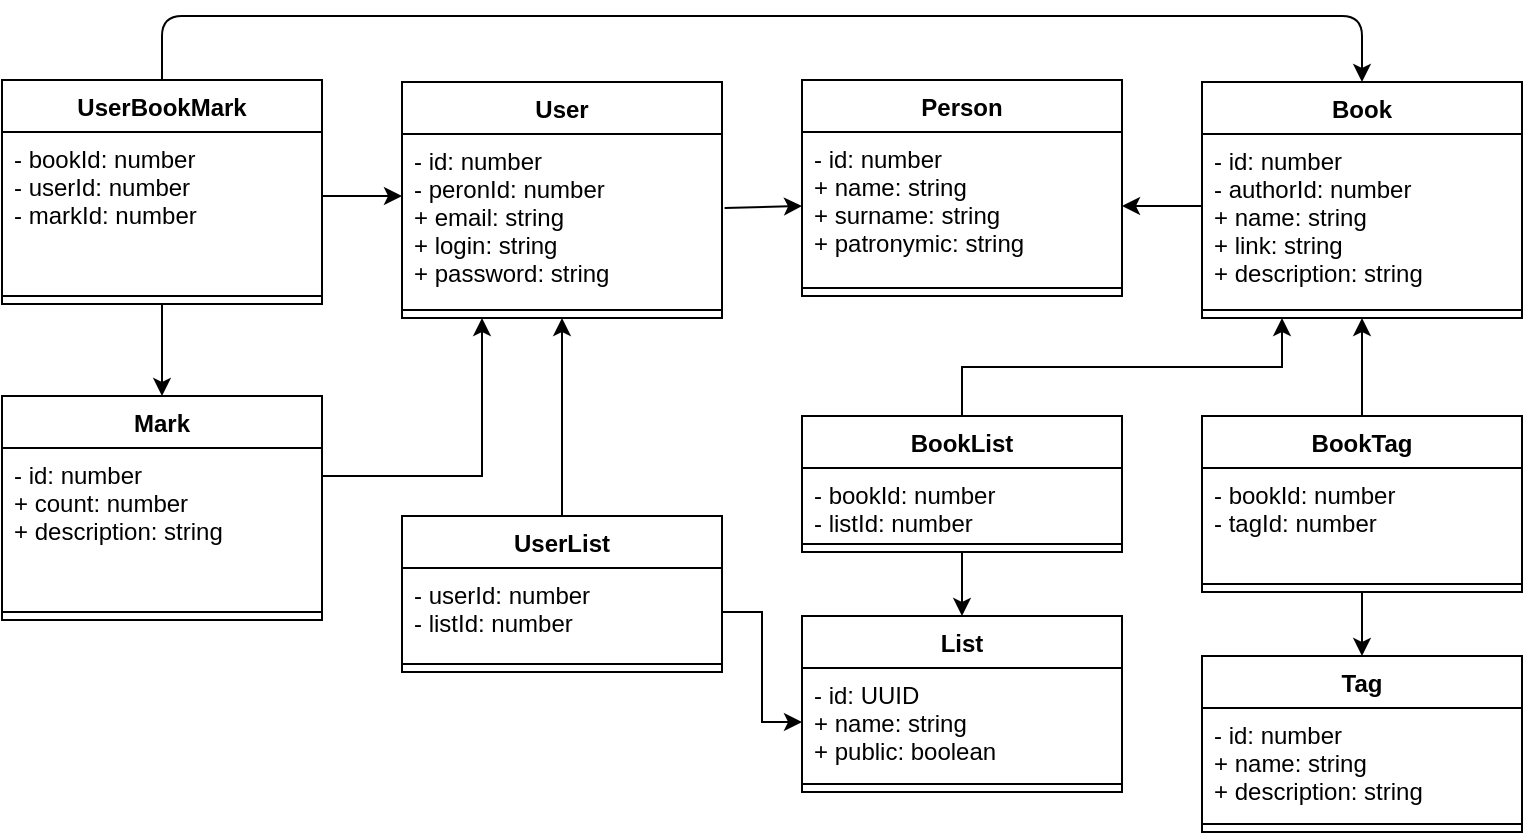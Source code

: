 <mxfile version="14.4.3" type="device"><diagram id="aSdYf6prPh5pmuAx1HA3" name="classes"><mxGraphModel dx="269" dy="591" grid="1" gridSize="10" guides="1" tooltips="1" connect="1" arrows="1" fold="1" page="1" pageScale="1" pageWidth="827" pageHeight="1169" math="0" shadow="0"><root><mxCell id="0"/><mxCell id="1" parent="0"/><mxCell id="lPi06wtWU1ARIutCt8VS-1" value="User" style="swimlane;fontStyle=1;align=center;verticalAlign=top;childLayout=stackLayout;horizontal=1;startSize=26;horizontalStack=0;resizeParent=1;resizeParentMax=0;resizeLast=0;collapsible=1;marginBottom=0;" parent="1" vertex="1"><mxGeometry x="240" y="43" width="160" height="118" as="geometry"/></mxCell><mxCell id="lPi06wtWU1ARIutCt8VS-2" value="- id: number&#10;- peronId: number&#10;+ email: string&#10;+ login: string&#10;+ password: string" style="text;strokeColor=none;fillColor=none;align=left;verticalAlign=top;spacingLeft=4;spacingRight=4;overflow=hidden;rotatable=0;points=[[0,0.5],[1,0.5]];portConstraint=eastwest;" parent="lPi06wtWU1ARIutCt8VS-1" vertex="1"><mxGeometry y="26" width="160" height="84" as="geometry"/></mxCell><mxCell id="lPi06wtWU1ARIutCt8VS-3" value="" style="line;strokeWidth=1;fillColor=none;align=left;verticalAlign=middle;spacingTop=-1;spacingLeft=3;spacingRight=3;rotatable=0;labelPosition=right;points=[];portConstraint=eastwest;" parent="lPi06wtWU1ARIutCt8VS-1" vertex="1"><mxGeometry y="110" width="160" height="8" as="geometry"/></mxCell><mxCell id="lPi06wtWU1ARIutCt8VS-5" value="Book" style="swimlane;fontStyle=1;align=center;verticalAlign=top;childLayout=stackLayout;horizontal=1;startSize=26;horizontalStack=0;resizeParent=1;resizeParentMax=0;resizeLast=0;collapsible=1;marginBottom=0;" parent="1" vertex="1"><mxGeometry x="640" y="43" width="160" height="118" as="geometry"/></mxCell><mxCell id="lPi06wtWU1ARIutCt8VS-6" value="- id: number&#10;- authorId: number&#10;+ name: string&#10;+ link: string&#10;+ description: string" style="text;strokeColor=none;fillColor=none;align=left;verticalAlign=top;spacingLeft=4;spacingRight=4;overflow=hidden;rotatable=0;points=[[0,0.5],[1,0.5]];portConstraint=eastwest;" parent="lPi06wtWU1ARIutCt8VS-5" vertex="1"><mxGeometry y="26" width="160" height="84" as="geometry"/></mxCell><mxCell id="lPi06wtWU1ARIutCt8VS-7" value="" style="line;strokeWidth=1;fillColor=none;align=left;verticalAlign=middle;spacingTop=-1;spacingLeft=3;spacingRight=3;rotatable=0;labelPosition=right;points=[];portConstraint=eastwest;" parent="lPi06wtWU1ARIutCt8VS-5" vertex="1"><mxGeometry y="110" width="160" height="8" as="geometry"/></mxCell><mxCell id="lPi06wtWU1ARIutCt8VS-9" value="Mark" style="swimlane;fontStyle=1;align=center;verticalAlign=top;childLayout=stackLayout;horizontal=1;startSize=26;horizontalStack=0;resizeParent=1;resizeParentMax=0;resizeLast=0;collapsible=1;marginBottom=0;" parent="1" vertex="1"><mxGeometry x="40" y="200" width="160" height="112" as="geometry"/></mxCell><mxCell id="lPi06wtWU1ARIutCt8VS-10" value="- id: number&#10;+ count: number&#10;+ description: string" style="text;strokeColor=none;fillColor=none;align=left;verticalAlign=top;spacingLeft=4;spacingRight=4;overflow=hidden;rotatable=0;points=[[0,0.5],[1,0.5]];portConstraint=eastwest;" parent="lPi06wtWU1ARIutCt8VS-9" vertex="1"><mxGeometry y="26" width="160" height="78" as="geometry"/></mxCell><mxCell id="lPi06wtWU1ARIutCt8VS-11" value="" style="line;strokeWidth=1;fillColor=none;align=left;verticalAlign=middle;spacingTop=-1;spacingLeft=3;spacingRight=3;rotatable=0;labelPosition=right;points=[];portConstraint=eastwest;" parent="lPi06wtWU1ARIutCt8VS-9" vertex="1"><mxGeometry y="104" width="160" height="8" as="geometry"/></mxCell><mxCell id="lPi06wtWU1ARIutCt8VS-13" value="List" style="swimlane;fontStyle=1;align=center;verticalAlign=top;childLayout=stackLayout;horizontal=1;startSize=26;horizontalStack=0;resizeParent=1;resizeParentMax=0;resizeLast=0;collapsible=1;marginBottom=0;" parent="1" vertex="1"><mxGeometry x="440" y="310" width="160" height="88" as="geometry"/></mxCell><mxCell id="lPi06wtWU1ARIutCt8VS-14" value="- id: UUID&#10;+ name: string&#10;+ public: boolean" style="text;strokeColor=none;fillColor=none;align=left;verticalAlign=top;spacingLeft=4;spacingRight=4;overflow=hidden;rotatable=0;points=[[0,0.5],[1,0.5]];portConstraint=eastwest;" parent="lPi06wtWU1ARIutCt8VS-13" vertex="1"><mxGeometry y="26" width="160" height="54" as="geometry"/></mxCell><mxCell id="lPi06wtWU1ARIutCt8VS-15" value="" style="line;strokeWidth=1;fillColor=none;align=left;verticalAlign=middle;spacingTop=-1;spacingLeft=3;spacingRight=3;rotatable=0;labelPosition=right;points=[];portConstraint=eastwest;" parent="lPi06wtWU1ARIutCt8VS-13" vertex="1"><mxGeometry y="80" width="160" height="8" as="geometry"/></mxCell><mxCell id="lPi06wtWU1ARIutCt8VS-41" style="edgeStyle=orthogonalEdgeStyle;rounded=0;orthogonalLoop=1;jettySize=auto;html=1;exitX=0.5;exitY=0;exitDx=0;exitDy=0;entryX=0.5;entryY=1;entryDx=0;entryDy=0;" parent="1" source="lPi06wtWU1ARIutCt8VS-21" target="lPi06wtWU1ARIutCt8VS-1" edge="1"><mxGeometry relative="1" as="geometry"/></mxCell><mxCell id="lPi06wtWU1ARIutCt8VS-21" value="UserList" style="swimlane;fontStyle=1;align=center;verticalAlign=top;childLayout=stackLayout;horizontal=1;startSize=26;horizontalStack=0;resizeParent=1;resizeParentMax=0;resizeLast=0;collapsible=1;marginBottom=0;" parent="1" vertex="1"><mxGeometry x="240" y="260" width="160" height="78" as="geometry"/></mxCell><mxCell id="lPi06wtWU1ARIutCt8VS-22" value="- userId: number&#10;- listId: number" style="text;strokeColor=none;fillColor=none;align=left;verticalAlign=top;spacingLeft=4;spacingRight=4;overflow=hidden;rotatable=0;points=[[0,0.5],[1,0.5]];portConstraint=eastwest;" parent="lPi06wtWU1ARIutCt8VS-21" vertex="1"><mxGeometry y="26" width="160" height="44" as="geometry"/></mxCell><mxCell id="lPi06wtWU1ARIutCt8VS-23" value="" style="line;strokeWidth=1;fillColor=none;align=left;verticalAlign=middle;spacingTop=-1;spacingLeft=3;spacingRight=3;rotatable=0;labelPosition=right;points=[];portConstraint=eastwest;" parent="lPi06wtWU1ARIutCt8VS-21" vertex="1"><mxGeometry y="70" width="160" height="8" as="geometry"/></mxCell><mxCell id="lPi06wtWU1ARIutCt8VS-45" style="edgeStyle=orthogonalEdgeStyle;rounded=0;orthogonalLoop=1;jettySize=auto;html=1;entryX=0.5;entryY=0;entryDx=0;entryDy=0;exitX=0.5;exitY=1;exitDx=0;exitDy=0;" parent="1" source="lPi06wtWU1ARIutCt8VS-25" target="lPi06wtWU1ARIutCt8VS-13" edge="1"><mxGeometry relative="1" as="geometry"/></mxCell><mxCell id="lPi06wtWU1ARIutCt8VS-46" style="edgeStyle=orthogonalEdgeStyle;rounded=0;orthogonalLoop=1;jettySize=auto;html=1;exitX=0.5;exitY=0;exitDx=0;exitDy=0;entryX=0.25;entryY=1;entryDx=0;entryDy=0;" parent="1" source="lPi06wtWU1ARIutCt8VS-25" target="lPi06wtWU1ARIutCt8VS-5" edge="1"><mxGeometry relative="1" as="geometry"/></mxCell><mxCell id="lPi06wtWU1ARIutCt8VS-25" value="BookList" style="swimlane;fontStyle=1;align=center;verticalAlign=top;childLayout=stackLayout;horizontal=1;startSize=26;horizontalStack=0;resizeParent=1;resizeParentMax=0;resizeLast=0;collapsible=1;marginBottom=0;" parent="1" vertex="1"><mxGeometry x="440" y="210" width="160" height="68" as="geometry"/></mxCell><mxCell id="lPi06wtWU1ARIutCt8VS-26" value="- bookId: number&#10;- listId: number" style="text;strokeColor=none;fillColor=none;align=left;verticalAlign=top;spacingLeft=4;spacingRight=4;overflow=hidden;rotatable=0;points=[[0,0.5],[1,0.5]];portConstraint=eastwest;" parent="lPi06wtWU1ARIutCt8VS-25" vertex="1"><mxGeometry y="26" width="160" height="34" as="geometry"/></mxCell><mxCell id="lPi06wtWU1ARIutCt8VS-27" value="" style="line;strokeWidth=1;fillColor=none;align=left;verticalAlign=middle;spacingTop=-1;spacingLeft=3;spacingRight=3;rotatable=0;labelPosition=right;points=[];portConstraint=eastwest;" parent="lPi06wtWU1ARIutCt8VS-25" vertex="1"><mxGeometry y="60" width="160" height="8" as="geometry"/></mxCell><mxCell id="lPi06wtWU1ARIutCt8VS-40" style="edgeStyle=orthogonalEdgeStyle;rounded=0;orthogonalLoop=1;jettySize=auto;html=1;entryX=0.25;entryY=1;entryDx=0;entryDy=0;" parent="1" source="lPi06wtWU1ARIutCt8VS-10" target="lPi06wtWU1ARIutCt8VS-1" edge="1"><mxGeometry relative="1" as="geometry"><mxPoint x="200" y="234" as="sourcePoint"/><Array as="points"><mxPoint x="280" y="240"/></Array></mxGeometry></mxCell><mxCell id="lPi06wtWU1ARIutCt8VS-44" style="edgeStyle=orthogonalEdgeStyle;rounded=0;orthogonalLoop=1;jettySize=auto;html=1;exitX=1;exitY=0.5;exitDx=0;exitDy=0;entryX=0;entryY=0.5;entryDx=0;entryDy=0;" parent="1" source="lPi06wtWU1ARIutCt8VS-22" target="lPi06wtWU1ARIutCt8VS-14" edge="1"><mxGeometry relative="1" as="geometry"/></mxCell><mxCell id="D7wnXjcaNDBVrLnJhc5z-1" value="Person" style="swimlane;fontStyle=1;align=center;verticalAlign=top;childLayout=stackLayout;horizontal=1;startSize=26;horizontalStack=0;resizeParent=1;resizeParentMax=0;resizeLast=0;collapsible=1;marginBottom=0;" parent="1" vertex="1"><mxGeometry x="440" y="42" width="160" height="108" as="geometry"/></mxCell><mxCell id="D7wnXjcaNDBVrLnJhc5z-2" value="- id: number&#10;+ name: string&#10;+ surname: string&#10;+ patronymic: string&#10;" style="text;strokeColor=none;fillColor=none;align=left;verticalAlign=top;spacingLeft=4;spacingRight=4;overflow=hidden;rotatable=0;points=[[0,0.5],[1,0.5]];portConstraint=eastwest;" parent="D7wnXjcaNDBVrLnJhc5z-1" vertex="1"><mxGeometry y="26" width="160" height="74" as="geometry"/></mxCell><mxCell id="D7wnXjcaNDBVrLnJhc5z-3" value="" style="line;strokeWidth=1;fillColor=none;align=left;verticalAlign=middle;spacingTop=-1;spacingLeft=3;spacingRight=3;rotatable=0;labelPosition=right;points=[];portConstraint=eastwest;" parent="D7wnXjcaNDBVrLnJhc5z-1" vertex="1"><mxGeometry y="100" width="160" height="8" as="geometry"/></mxCell><mxCell id="D7wnXjcaNDBVrLnJhc5z-4" value="" style="endArrow=classic;html=1;exitX=1.008;exitY=0.44;exitDx=0;exitDy=0;exitPerimeter=0;entryX=0;entryY=0.5;entryDx=0;entryDy=0;" parent="1" source="lPi06wtWU1ARIutCt8VS-2" target="D7wnXjcaNDBVrLnJhc5z-2" edge="1"><mxGeometry width="50" height="50" relative="1" as="geometry"><mxPoint x="440" y="104" as="sourcePoint"/><mxPoint x="420" y="90" as="targetPoint"/></mxGeometry></mxCell><mxCell id="D7wnXjcaNDBVrLnJhc5z-5" value="Tag" style="swimlane;fontStyle=1;align=center;verticalAlign=top;childLayout=stackLayout;horizontal=1;startSize=26;horizontalStack=0;resizeParent=1;resizeParentMax=0;resizeLast=0;collapsible=1;marginBottom=0;" parent="1" vertex="1"><mxGeometry x="640" y="330" width="160" height="88" as="geometry"/></mxCell><mxCell id="D7wnXjcaNDBVrLnJhc5z-6" value="- id: number&#10;+ name: string&#10;+ description: string" style="text;strokeColor=none;fillColor=none;align=left;verticalAlign=top;spacingLeft=4;spacingRight=4;overflow=hidden;rotatable=0;points=[[0,0.5],[1,0.5]];portConstraint=eastwest;" parent="D7wnXjcaNDBVrLnJhc5z-5" vertex="1"><mxGeometry y="26" width="160" height="54" as="geometry"/></mxCell><mxCell id="D7wnXjcaNDBVrLnJhc5z-7" value="" style="line;strokeWidth=1;fillColor=none;align=left;verticalAlign=middle;spacingTop=-1;spacingLeft=3;spacingRight=3;rotatable=0;labelPosition=right;points=[];portConstraint=eastwest;" parent="D7wnXjcaNDBVrLnJhc5z-5" vertex="1"><mxGeometry y="80" width="160" height="8" as="geometry"/></mxCell><mxCell id="D7wnXjcaNDBVrLnJhc5z-8" value="BookTag" style="swimlane;fontStyle=1;align=center;verticalAlign=top;childLayout=stackLayout;horizontal=1;startSize=26;horizontalStack=0;resizeParent=1;resizeParentMax=0;resizeLast=0;collapsible=1;marginBottom=0;" parent="1" vertex="1"><mxGeometry x="640" y="210" width="160" height="88" as="geometry"/></mxCell><mxCell id="D7wnXjcaNDBVrLnJhc5z-9" value="- bookId: number&#10;- tagId: number" style="text;strokeColor=none;fillColor=none;align=left;verticalAlign=top;spacingLeft=4;spacingRight=4;overflow=hidden;rotatable=0;points=[[0,0.5],[1,0.5]];portConstraint=eastwest;" parent="D7wnXjcaNDBVrLnJhc5z-8" vertex="1"><mxGeometry y="26" width="160" height="54" as="geometry"/></mxCell><mxCell id="D7wnXjcaNDBVrLnJhc5z-10" value="" style="line;strokeWidth=1;fillColor=none;align=left;verticalAlign=middle;spacingTop=-1;spacingLeft=3;spacingRight=3;rotatable=0;labelPosition=right;points=[];portConstraint=eastwest;" parent="D7wnXjcaNDBVrLnJhc5z-8" vertex="1"><mxGeometry y="80" width="160" height="8" as="geometry"/></mxCell><mxCell id="D7wnXjcaNDBVrLnJhc5z-13" value="" style="endArrow=classic;html=1;entryX=0.5;entryY=1;entryDx=0;entryDy=0;exitX=0.5;exitY=0;exitDx=0;exitDy=0;" parent="1" source="D7wnXjcaNDBVrLnJhc5z-8" target="lPi06wtWU1ARIutCt8VS-5" edge="1"><mxGeometry width="50" height="50" relative="1" as="geometry"><mxPoint x="520" y="260" as="sourcePoint"/><mxPoint x="570" y="210" as="targetPoint"/></mxGeometry></mxCell><mxCell id="D7wnXjcaNDBVrLnJhc5z-14" value="" style="endArrow=classic;html=1;entryX=0.5;entryY=0;entryDx=0;entryDy=0;exitX=0.5;exitY=1;exitDx=0;exitDy=0;" parent="1" source="D7wnXjcaNDBVrLnJhc5z-8" target="D7wnXjcaNDBVrLnJhc5z-5" edge="1"><mxGeometry width="50" height="50" relative="1" as="geometry"><mxPoint x="520" y="260" as="sourcePoint"/><mxPoint x="570" y="210" as="targetPoint"/></mxGeometry></mxCell><mxCell id="D7wnXjcaNDBVrLnJhc5z-15" value="" style="endArrow=classic;html=1;entryX=1;entryY=0.5;entryDx=0;entryDy=0;exitX=0;exitY=0.429;exitDx=0;exitDy=0;exitPerimeter=0;" parent="1" source="lPi06wtWU1ARIutCt8VS-6" target="D7wnXjcaNDBVrLnJhc5z-2" edge="1"><mxGeometry width="50" height="50" relative="1" as="geometry"><mxPoint x="520" y="260" as="sourcePoint"/><mxPoint x="570" y="210" as="targetPoint"/></mxGeometry></mxCell><mxCell id="AXU5L8JCP5Bq7LraFhwp-1" value="" style="endArrow=classic;html=1;entryX=0.5;entryY=0;entryDx=0;entryDy=0;" parent="1" source="leeEz0TWoj9Mp-H_3Mh2-1" target="lPi06wtWU1ARIutCt8VS-5" edge="1"><mxGeometry width="50" height="50" relative="1" as="geometry"><mxPoint x="410" y="230" as="sourcePoint"/><mxPoint x="460" y="180" as="targetPoint"/><Array as="points"><mxPoint x="120" y="10"/><mxPoint x="410" y="10"/><mxPoint x="720" y="10"/></Array></mxGeometry></mxCell><mxCell id="leeEz0TWoj9Mp-H_3Mh2-4" style="edgeStyle=orthogonalEdgeStyle;rounded=0;orthogonalLoop=1;jettySize=auto;html=1;exitX=0.5;exitY=1;exitDx=0;exitDy=0;entryX=0.5;entryY=0;entryDx=0;entryDy=0;" edge="1" parent="1" source="leeEz0TWoj9Mp-H_3Mh2-1" target="lPi06wtWU1ARIutCt8VS-9"><mxGeometry relative="1" as="geometry"/></mxCell><mxCell id="leeEz0TWoj9Mp-H_3Mh2-1" value="UserBookMark" style="swimlane;fontStyle=1;align=center;verticalAlign=top;childLayout=stackLayout;horizontal=1;startSize=26;horizontalStack=0;resizeParent=1;resizeParentMax=0;resizeLast=0;collapsible=1;marginBottom=0;" vertex="1" parent="1"><mxGeometry x="40" y="42" width="160" height="112" as="geometry"/></mxCell><mxCell id="leeEz0TWoj9Mp-H_3Mh2-2" value="- bookId: number&#10;- userId: number&#10;- markId: number" style="text;strokeColor=none;fillColor=none;align=left;verticalAlign=top;spacingLeft=4;spacingRight=4;overflow=hidden;rotatable=0;points=[[0,0.5],[1,0.5]];portConstraint=eastwest;" vertex="1" parent="leeEz0TWoj9Mp-H_3Mh2-1"><mxGeometry y="26" width="160" height="78" as="geometry"/></mxCell><mxCell id="leeEz0TWoj9Mp-H_3Mh2-3" value="" style="line;strokeWidth=1;fillColor=none;align=left;verticalAlign=middle;spacingTop=-1;spacingLeft=3;spacingRight=3;rotatable=0;labelPosition=right;points=[];portConstraint=eastwest;" vertex="1" parent="leeEz0TWoj9Mp-H_3Mh2-1"><mxGeometry y="104" width="160" height="8" as="geometry"/></mxCell><mxCell id="leeEz0TWoj9Mp-H_3Mh2-7" style="edgeStyle=orthogonalEdgeStyle;rounded=0;orthogonalLoop=1;jettySize=auto;html=1;exitX=1;exitY=0.5;exitDx=0;exitDy=0;entryX=0;entryY=0.369;entryDx=0;entryDy=0;entryPerimeter=0;" edge="1" parent="1" source="leeEz0TWoj9Mp-H_3Mh2-2" target="lPi06wtWU1ARIutCt8VS-2"><mxGeometry relative="1" as="geometry"><Array as="points"><mxPoint x="200" y="100"/></Array></mxGeometry></mxCell></root></mxGraphModel></diagram></mxfile>